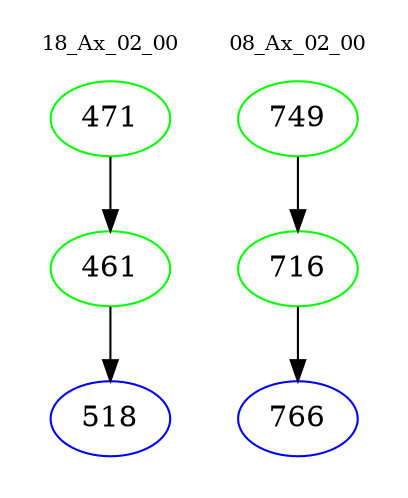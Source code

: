 digraph{
subgraph cluster_0 {
color = white
label = "18_Ax_02_00";
fontsize=10;
T0_471 [label="471", color="green"]
T0_471 -> T0_461 [color="black"]
T0_461 [label="461", color="green"]
T0_461 -> T0_518 [color="black"]
T0_518 [label="518", color="blue"]
}
subgraph cluster_1 {
color = white
label = "08_Ax_02_00";
fontsize=10;
T1_749 [label="749", color="green"]
T1_749 -> T1_716 [color="black"]
T1_716 [label="716", color="green"]
T1_716 -> T1_766 [color="black"]
T1_766 [label="766", color="blue"]
}
}

